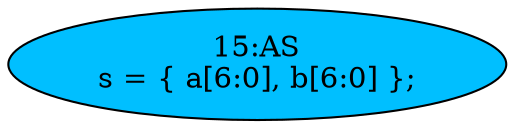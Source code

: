 strict digraph "" {
	node [label="\N"];
	"15:AS"	[ast="<pyverilog.vparser.ast.Assign object at 0x7f1bcf34c0d0>",
		def_var="['s']",
		fillcolor=deepskyblue,
		label="15:AS
s = { a[6:0], b[6:0] };",
		statements="[]",
		style=filled,
		typ=Assign,
		use_var="['a', 'b']"];
}
